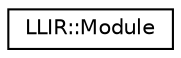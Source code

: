 digraph "Graphical Class Hierarchy"
{
 // LATEX_PDF_SIZE
  edge [fontname="Helvetica",fontsize="10",labelfontname="Helvetica",labelfontsize="10"];
  node [fontname="Helvetica",fontsize="10",shape=record];
  rankdir="LR";
  Node0 [label="LLIR::Module",height=0.2,width=0.4,color="black", fillcolor="white", style="filled",URL="$classLLIR_1_1Module.html",tooltip="Represents a module (compilation unit) in LLIR."];
}
